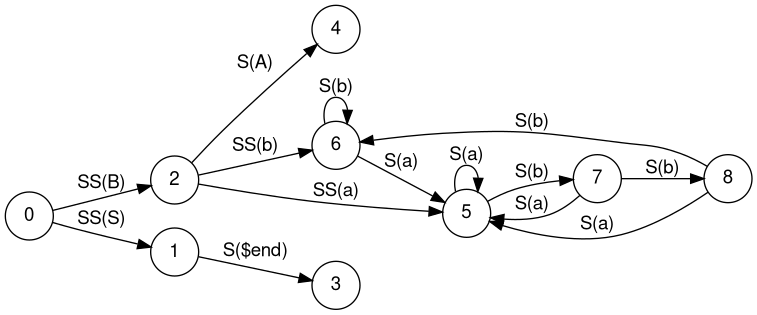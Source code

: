 @startdot
digraph a {
	fontname="Helvetica,Arial,sans-serif"
	node [fontname="Helvetica,Arial,sans-serif"]
	edge [fontname="Helvetica,Arial,sans-serif"]
	rankdir=LR;
	node [shape = circle];
	0 -> 2 [label = "SS(B)"];
	0 -> 1 [label = "SS(S)"];
	1 -> 3 [label = "S($end)"];
	2 -> 6 [label = "SS(b)"];
	2 -> 5 [label = "SS(a)"];
	2 -> 4 [label = "S(A)"];
	5 -> 7 [label = "S(b)"];
	5 -> 5 [label = "S(a)"];
	6 -> 6 [label = "S(b)"];
	6 -> 5 [label = "S(a)"];
	7 -> 8 [label = "S(b)"];
	7 -> 5 [label = "S(a)"];
	8 -> 6 [label = "S(b)"];
	8 -> 5 [label = "S(a)"];
}
@enddot